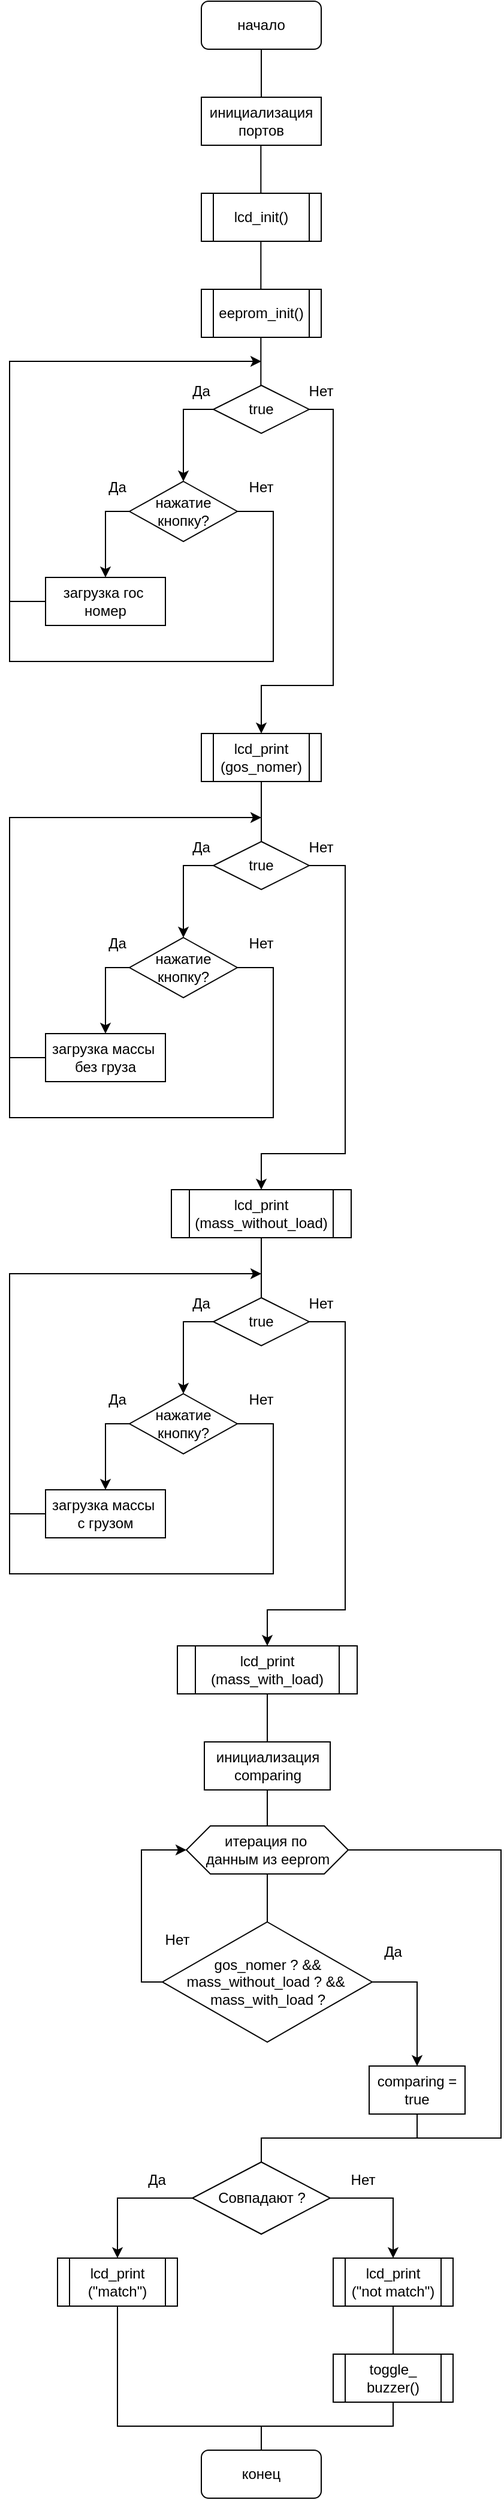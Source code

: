 <mxfile version="25.0.1">
  <diagram name="Page-1" id="Piyuxtv0z_m0I4IsLBtO">
    <mxGraphModel dx="2469" dy="1031" grid="1" gridSize="10" guides="1" tooltips="1" connect="1" arrows="1" fold="1" page="1" pageScale="1" pageWidth="850" pageHeight="1100" math="0" shadow="0">
      <root>
        <mxCell id="0" />
        <mxCell id="1" parent="0" />
        <mxCell id="Qv8TDN7jsbcpcPjiKedL-1" value="начало" style="rounded=1;whiteSpace=wrap;html=1;" vertex="1" parent="1">
          <mxGeometry x="320" y="240" width="100" height="40" as="geometry" />
        </mxCell>
        <mxCell id="Qv8TDN7jsbcpcPjiKedL-2" value="инициализация портов" style="rounded=0;whiteSpace=wrap;html=1;" vertex="1" parent="1">
          <mxGeometry x="320" y="320" width="100" height="40" as="geometry" />
        </mxCell>
        <mxCell id="Qv8TDN7jsbcpcPjiKedL-3" value="lcd_init()" style="shape=process;whiteSpace=wrap;html=1;backgroundOutline=1;" vertex="1" parent="1">
          <mxGeometry x="320" y="400" width="100" height="40" as="geometry" />
        </mxCell>
        <mxCell id="Qv8TDN7jsbcpcPjiKedL-5" value="eeprom_init()" style="shape=process;whiteSpace=wrap;html=1;backgroundOutline=1;" vertex="1" parent="1">
          <mxGeometry x="320" y="480" width="100" height="40" as="geometry" />
        </mxCell>
        <mxCell id="Qv8TDN7jsbcpcPjiKedL-10" style="edgeStyle=orthogonalEdgeStyle;rounded=0;orthogonalLoop=1;jettySize=auto;html=1;exitX=0;exitY=0.5;exitDx=0;exitDy=0;entryX=0.5;entryY=0;entryDx=0;entryDy=0;" edge="1" parent="1" source="Qv8TDN7jsbcpcPjiKedL-6" target="Qv8TDN7jsbcpcPjiKedL-7">
          <mxGeometry relative="1" as="geometry" />
        </mxCell>
        <mxCell id="Qv8TDN7jsbcpcPjiKedL-20" style="edgeStyle=orthogonalEdgeStyle;rounded=0;orthogonalLoop=1;jettySize=auto;html=1;exitX=1;exitY=0.5;exitDx=0;exitDy=0;entryX=0.5;entryY=0;entryDx=0;entryDy=0;" edge="1" parent="1" source="Qv8TDN7jsbcpcPjiKedL-6" target="Qv8TDN7jsbcpcPjiKedL-19">
          <mxGeometry relative="1" as="geometry">
            <Array as="points">
              <mxPoint x="430" y="580" />
              <mxPoint x="430" y="810" />
              <mxPoint x="370" y="810" />
            </Array>
          </mxGeometry>
        </mxCell>
        <mxCell id="Qv8TDN7jsbcpcPjiKedL-6" value="true" style="rhombus;whiteSpace=wrap;html=1;" vertex="1" parent="1">
          <mxGeometry x="330" y="560" width="80" height="40" as="geometry" />
        </mxCell>
        <mxCell id="Qv8TDN7jsbcpcPjiKedL-9" style="edgeStyle=orthogonalEdgeStyle;rounded=0;orthogonalLoop=1;jettySize=auto;html=1;exitX=0;exitY=0.5;exitDx=0;exitDy=0;entryX=0.5;entryY=0;entryDx=0;entryDy=0;" edge="1" parent="1" source="Qv8TDN7jsbcpcPjiKedL-7" target="Qv8TDN7jsbcpcPjiKedL-8">
          <mxGeometry relative="1" as="geometry" />
        </mxCell>
        <mxCell id="Qv8TDN7jsbcpcPjiKedL-7" value="нажатие кнопку?" style="rhombus;whiteSpace=wrap;html=1;" vertex="1" parent="1">
          <mxGeometry x="260" y="640" width="90" height="50" as="geometry" />
        </mxCell>
        <mxCell id="Qv8TDN7jsbcpcPjiKedL-8" value="загрузка гос&amp;nbsp;&lt;div&gt;номер&lt;/div&gt;" style="rounded=0;whiteSpace=wrap;html=1;" vertex="1" parent="1">
          <mxGeometry x="190" y="720" width="100" height="40" as="geometry" />
        </mxCell>
        <mxCell id="Qv8TDN7jsbcpcPjiKedL-15" value="" style="endArrow=none;html=1;rounded=0;entryX=0.5;entryY=1;entryDx=0;entryDy=0;exitX=0.5;exitY=0;exitDx=0;exitDy=0;" edge="1" parent="1" source="Qv8TDN7jsbcpcPjiKedL-2" target="Qv8TDN7jsbcpcPjiKedL-1">
          <mxGeometry width="50" height="50" relative="1" as="geometry">
            <mxPoint x="430" y="480" as="sourcePoint" />
            <mxPoint x="480" y="430" as="targetPoint" />
          </mxGeometry>
        </mxCell>
        <mxCell id="Qv8TDN7jsbcpcPjiKedL-16" value="" style="endArrow=none;html=1;rounded=0;entryX=0.5;entryY=1;entryDx=0;entryDy=0;exitX=0.5;exitY=0;exitDx=0;exitDy=0;" edge="1" parent="1">
          <mxGeometry width="50" height="50" relative="1" as="geometry">
            <mxPoint x="369.66" y="400" as="sourcePoint" />
            <mxPoint x="369.66" y="360" as="targetPoint" />
          </mxGeometry>
        </mxCell>
        <mxCell id="Qv8TDN7jsbcpcPjiKedL-17" value="" style="endArrow=none;html=1;rounded=0;entryX=0.5;entryY=1;entryDx=0;entryDy=0;exitX=0.5;exitY=0;exitDx=0;exitDy=0;" edge="1" parent="1">
          <mxGeometry width="50" height="50" relative="1" as="geometry">
            <mxPoint x="369.66" y="480" as="sourcePoint" />
            <mxPoint x="369.66" y="440" as="targetPoint" />
          </mxGeometry>
        </mxCell>
        <mxCell id="Qv8TDN7jsbcpcPjiKedL-18" value="" style="endArrow=none;html=1;rounded=0;entryX=0.5;entryY=1;entryDx=0;entryDy=0;exitX=0.5;exitY=0;exitDx=0;exitDy=0;" edge="1" parent="1">
          <mxGeometry width="50" height="50" relative="1" as="geometry">
            <mxPoint x="369.66" y="560" as="sourcePoint" />
            <mxPoint x="369.66" y="520" as="targetPoint" />
          </mxGeometry>
        </mxCell>
        <mxCell id="Qv8TDN7jsbcpcPjiKedL-19" value="lcd_print&lt;div&gt;(gos_nomer)&lt;/div&gt;" style="shape=process;whiteSpace=wrap;html=1;backgroundOutline=1;" vertex="1" parent="1">
          <mxGeometry x="320" y="850" width="100" height="40" as="geometry" />
        </mxCell>
        <mxCell id="Qv8TDN7jsbcpcPjiKedL-22" value="" style="endArrow=classic;html=1;rounded=0;exitX=0;exitY=0.5;exitDx=0;exitDy=0;" edge="1" parent="1" source="Qv8TDN7jsbcpcPjiKedL-8">
          <mxGeometry width="50" height="50" relative="1" as="geometry">
            <mxPoint x="410" y="740" as="sourcePoint" />
            <mxPoint x="370" y="540" as="targetPoint" />
            <Array as="points">
              <mxPoint x="160" y="740" />
              <mxPoint x="160" y="640" />
              <mxPoint x="160" y="540" />
              <mxPoint x="190" y="540" />
            </Array>
          </mxGeometry>
        </mxCell>
        <mxCell id="Qv8TDN7jsbcpcPjiKedL-27" value="" style="endArrow=none;html=1;rounded=0;entryX=1;entryY=0.5;entryDx=0;entryDy=0;" edge="1" parent="1" target="Qv8TDN7jsbcpcPjiKedL-7">
          <mxGeometry width="50" height="50" relative="1" as="geometry">
            <mxPoint x="160" y="740" as="sourcePoint" />
            <mxPoint x="460" y="690" as="targetPoint" />
            <Array as="points">
              <mxPoint x="160" y="790" />
              <mxPoint x="380" y="790" />
              <mxPoint x="380" y="665" />
            </Array>
          </mxGeometry>
        </mxCell>
        <mxCell id="Qv8TDN7jsbcpcPjiKedL-28" value="Да" style="text;html=1;align=center;verticalAlign=middle;whiteSpace=wrap;rounded=0;" vertex="1" parent="1">
          <mxGeometry x="220" y="630" width="60" height="30" as="geometry" />
        </mxCell>
        <mxCell id="Qv8TDN7jsbcpcPjiKedL-29" value="Да" style="text;html=1;align=center;verticalAlign=middle;whiteSpace=wrap;rounded=0;" vertex="1" parent="1">
          <mxGeometry x="290" y="550" width="60" height="30" as="geometry" />
        </mxCell>
        <mxCell id="Qv8TDN7jsbcpcPjiKedL-30" value="Нет" style="text;html=1;align=center;verticalAlign=middle;whiteSpace=wrap;rounded=0;" vertex="1" parent="1">
          <mxGeometry x="390" y="550" width="60" height="30" as="geometry" />
        </mxCell>
        <mxCell id="Qv8TDN7jsbcpcPjiKedL-31" value="Нет" style="text;html=1;align=center;verticalAlign=middle;whiteSpace=wrap;rounded=0;" vertex="1" parent="1">
          <mxGeometry x="340" y="630" width="60" height="30" as="geometry" />
        </mxCell>
        <mxCell id="Qv8TDN7jsbcpcPjiKedL-32" style="edgeStyle=orthogonalEdgeStyle;rounded=0;orthogonalLoop=1;jettySize=auto;html=1;exitX=0;exitY=0.5;exitDx=0;exitDy=0;entryX=0.5;entryY=0;entryDx=0;entryDy=0;" edge="1" parent="1" source="Qv8TDN7jsbcpcPjiKedL-34" target="Qv8TDN7jsbcpcPjiKedL-36">
          <mxGeometry relative="1" as="geometry" />
        </mxCell>
        <mxCell id="Qv8TDN7jsbcpcPjiKedL-34" value="true" style="rhombus;whiteSpace=wrap;html=1;" vertex="1" parent="1">
          <mxGeometry x="330" y="940" width="80" height="40" as="geometry" />
        </mxCell>
        <mxCell id="Qv8TDN7jsbcpcPjiKedL-35" style="edgeStyle=orthogonalEdgeStyle;rounded=0;orthogonalLoop=1;jettySize=auto;html=1;exitX=0;exitY=0.5;exitDx=0;exitDy=0;entryX=0.5;entryY=0;entryDx=0;entryDy=0;" edge="1" parent="1" source="Qv8TDN7jsbcpcPjiKedL-36" target="Qv8TDN7jsbcpcPjiKedL-37">
          <mxGeometry relative="1" as="geometry" />
        </mxCell>
        <mxCell id="Qv8TDN7jsbcpcPjiKedL-36" value="нажатие кнопку?" style="rhombus;whiteSpace=wrap;html=1;" vertex="1" parent="1">
          <mxGeometry x="260" y="1020" width="90" height="50" as="geometry" />
        </mxCell>
        <mxCell id="Qv8TDN7jsbcpcPjiKedL-37" value="загрузка массы&amp;nbsp;&lt;div&gt;без груза&lt;/div&gt;" style="rounded=0;whiteSpace=wrap;html=1;" vertex="1" parent="1">
          <mxGeometry x="190" y="1100" width="100" height="40" as="geometry" />
        </mxCell>
        <mxCell id="Qv8TDN7jsbcpcPjiKedL-38" value="lcd_print&lt;div&gt;(mass_without_load)&lt;/div&gt;" style="shape=process;whiteSpace=wrap;html=1;backgroundOutline=1;" vertex="1" parent="1">
          <mxGeometry x="295" y="1230" width="150" height="40" as="geometry" />
        </mxCell>
        <mxCell id="Qv8TDN7jsbcpcPjiKedL-39" value="" style="endArrow=classic;html=1;rounded=0;exitX=0;exitY=0.5;exitDx=0;exitDy=0;" edge="1" parent="1" source="Qv8TDN7jsbcpcPjiKedL-37">
          <mxGeometry width="50" height="50" relative="1" as="geometry">
            <mxPoint x="410" y="1120" as="sourcePoint" />
            <mxPoint x="370" y="920" as="targetPoint" />
            <Array as="points">
              <mxPoint x="160" y="1120" />
              <mxPoint x="160" y="1020" />
              <mxPoint x="160" y="920" />
              <mxPoint x="190" y="920" />
            </Array>
          </mxGeometry>
        </mxCell>
        <mxCell id="Qv8TDN7jsbcpcPjiKedL-40" value="" style="endArrow=none;html=1;rounded=0;entryX=1;entryY=0.5;entryDx=0;entryDy=0;" edge="1" parent="1" target="Qv8TDN7jsbcpcPjiKedL-36">
          <mxGeometry width="50" height="50" relative="1" as="geometry">
            <mxPoint x="160" y="1120" as="sourcePoint" />
            <mxPoint x="460" y="1070" as="targetPoint" />
            <Array as="points">
              <mxPoint x="160" y="1170" />
              <mxPoint x="380" y="1170" />
              <mxPoint x="380" y="1045" />
            </Array>
          </mxGeometry>
        </mxCell>
        <mxCell id="Qv8TDN7jsbcpcPjiKedL-41" value="Да" style="text;html=1;align=center;verticalAlign=middle;whiteSpace=wrap;rounded=0;" vertex="1" parent="1">
          <mxGeometry x="220" y="1010" width="60" height="30" as="geometry" />
        </mxCell>
        <mxCell id="Qv8TDN7jsbcpcPjiKedL-42" value="Да" style="text;html=1;align=center;verticalAlign=middle;whiteSpace=wrap;rounded=0;" vertex="1" parent="1">
          <mxGeometry x="290" y="930" width="60" height="30" as="geometry" />
        </mxCell>
        <mxCell id="Qv8TDN7jsbcpcPjiKedL-43" value="Нет" style="text;html=1;align=center;verticalAlign=middle;whiteSpace=wrap;rounded=0;" vertex="1" parent="1">
          <mxGeometry x="390" y="930" width="60" height="30" as="geometry" />
        </mxCell>
        <mxCell id="Qv8TDN7jsbcpcPjiKedL-44" value="Нет" style="text;html=1;align=center;verticalAlign=middle;whiteSpace=wrap;rounded=0;" vertex="1" parent="1">
          <mxGeometry x="340" y="1010" width="60" height="30" as="geometry" />
        </mxCell>
        <mxCell id="Qv8TDN7jsbcpcPjiKedL-45" value="" style="endArrow=none;html=1;rounded=0;entryX=0.5;entryY=1;entryDx=0;entryDy=0;exitX=0.5;exitY=0;exitDx=0;exitDy=0;" edge="1" parent="1" source="Qv8TDN7jsbcpcPjiKedL-34" target="Qv8TDN7jsbcpcPjiKedL-19">
          <mxGeometry width="50" height="50" relative="1" as="geometry">
            <mxPoint x="390" y="870" as="sourcePoint" />
            <mxPoint x="440" y="820" as="targetPoint" />
          </mxGeometry>
        </mxCell>
        <mxCell id="Qv8TDN7jsbcpcPjiKedL-46" value="" style="endArrow=classic;html=1;rounded=0;exitX=1;exitY=0.5;exitDx=0;exitDy=0;entryX=0.5;entryY=0;entryDx=0;entryDy=0;" edge="1" parent="1" source="Qv8TDN7jsbcpcPjiKedL-34" target="Qv8TDN7jsbcpcPjiKedL-38">
          <mxGeometry width="50" height="50" relative="1" as="geometry">
            <mxPoint x="390" y="1060" as="sourcePoint" />
            <mxPoint x="440" y="1010" as="targetPoint" />
            <Array as="points">
              <mxPoint x="440" y="960" />
              <mxPoint x="440" y="1200" />
              <mxPoint x="370" y="1200" />
            </Array>
          </mxGeometry>
        </mxCell>
        <mxCell id="Qv8TDN7jsbcpcPjiKedL-47" style="edgeStyle=orthogonalEdgeStyle;rounded=0;orthogonalLoop=1;jettySize=auto;html=1;exitX=0;exitY=0.5;exitDx=0;exitDy=0;entryX=0.5;entryY=0;entryDx=0;entryDy=0;" edge="1" parent="1" source="Qv8TDN7jsbcpcPjiKedL-48" target="Qv8TDN7jsbcpcPjiKedL-50">
          <mxGeometry relative="1" as="geometry" />
        </mxCell>
        <mxCell id="Qv8TDN7jsbcpcPjiKedL-48" value="true" style="rhombus;whiteSpace=wrap;html=1;" vertex="1" parent="1">
          <mxGeometry x="330" y="1320" width="80" height="40" as="geometry" />
        </mxCell>
        <mxCell id="Qv8TDN7jsbcpcPjiKedL-49" style="edgeStyle=orthogonalEdgeStyle;rounded=0;orthogonalLoop=1;jettySize=auto;html=1;exitX=0;exitY=0.5;exitDx=0;exitDy=0;entryX=0.5;entryY=0;entryDx=0;entryDy=0;" edge="1" parent="1" source="Qv8TDN7jsbcpcPjiKedL-50" target="Qv8TDN7jsbcpcPjiKedL-51">
          <mxGeometry relative="1" as="geometry" />
        </mxCell>
        <mxCell id="Qv8TDN7jsbcpcPjiKedL-50" value="нажатие кнопку?" style="rhombus;whiteSpace=wrap;html=1;" vertex="1" parent="1">
          <mxGeometry x="260" y="1400" width="90" height="50" as="geometry" />
        </mxCell>
        <mxCell id="Qv8TDN7jsbcpcPjiKedL-51" value="загрузка массы&amp;nbsp;&lt;div&gt;с грузом&lt;/div&gt;" style="rounded=0;whiteSpace=wrap;html=1;" vertex="1" parent="1">
          <mxGeometry x="190" y="1480" width="100" height="40" as="geometry" />
        </mxCell>
        <mxCell id="Qv8TDN7jsbcpcPjiKedL-52" value="lcd_print&lt;div&gt;(mass_with_load)&lt;/div&gt;" style="shape=process;whiteSpace=wrap;html=1;backgroundOutline=1;" vertex="1" parent="1">
          <mxGeometry x="300" y="1610" width="150" height="40" as="geometry" />
        </mxCell>
        <mxCell id="Qv8TDN7jsbcpcPjiKedL-53" value="" style="endArrow=classic;html=1;rounded=0;exitX=0;exitY=0.5;exitDx=0;exitDy=0;" edge="1" parent="1" source="Qv8TDN7jsbcpcPjiKedL-51">
          <mxGeometry width="50" height="50" relative="1" as="geometry">
            <mxPoint x="410" y="1500" as="sourcePoint" />
            <mxPoint x="370" y="1300" as="targetPoint" />
            <Array as="points">
              <mxPoint x="160" y="1500" />
              <mxPoint x="160" y="1400" />
              <mxPoint x="160" y="1300" />
              <mxPoint x="190" y="1300" />
            </Array>
          </mxGeometry>
        </mxCell>
        <mxCell id="Qv8TDN7jsbcpcPjiKedL-54" value="" style="endArrow=none;html=1;rounded=0;entryX=1;entryY=0.5;entryDx=0;entryDy=0;" edge="1" parent="1" target="Qv8TDN7jsbcpcPjiKedL-50">
          <mxGeometry width="50" height="50" relative="1" as="geometry">
            <mxPoint x="160" y="1500" as="sourcePoint" />
            <mxPoint x="460" y="1450" as="targetPoint" />
            <Array as="points">
              <mxPoint x="160" y="1550" />
              <mxPoint x="380" y="1550" />
              <mxPoint x="380" y="1425" />
            </Array>
          </mxGeometry>
        </mxCell>
        <mxCell id="Qv8TDN7jsbcpcPjiKedL-55" value="Да" style="text;html=1;align=center;verticalAlign=middle;whiteSpace=wrap;rounded=0;" vertex="1" parent="1">
          <mxGeometry x="220" y="1390" width="60" height="30" as="geometry" />
        </mxCell>
        <mxCell id="Qv8TDN7jsbcpcPjiKedL-56" value="Да" style="text;html=1;align=center;verticalAlign=middle;whiteSpace=wrap;rounded=0;" vertex="1" parent="1">
          <mxGeometry x="290" y="1310" width="60" height="30" as="geometry" />
        </mxCell>
        <mxCell id="Qv8TDN7jsbcpcPjiKedL-57" value="Нет" style="text;html=1;align=center;verticalAlign=middle;whiteSpace=wrap;rounded=0;" vertex="1" parent="1">
          <mxGeometry x="390" y="1310" width="60" height="30" as="geometry" />
        </mxCell>
        <mxCell id="Qv8TDN7jsbcpcPjiKedL-58" value="Нет" style="text;html=1;align=center;verticalAlign=middle;whiteSpace=wrap;rounded=0;" vertex="1" parent="1">
          <mxGeometry x="340" y="1390" width="60" height="30" as="geometry" />
        </mxCell>
        <mxCell id="Qv8TDN7jsbcpcPjiKedL-59" value="" style="endArrow=classic;html=1;rounded=0;exitX=1;exitY=0.5;exitDx=0;exitDy=0;entryX=0.5;entryY=0;entryDx=0;entryDy=0;" edge="1" parent="1" source="Qv8TDN7jsbcpcPjiKedL-48" target="Qv8TDN7jsbcpcPjiKedL-52">
          <mxGeometry width="50" height="50" relative="1" as="geometry">
            <mxPoint x="390" y="1440" as="sourcePoint" />
            <mxPoint x="440" y="1390" as="targetPoint" />
            <Array as="points">
              <mxPoint x="440" y="1340" />
              <mxPoint x="440" y="1580" />
              <mxPoint x="375" y="1580" />
            </Array>
          </mxGeometry>
        </mxCell>
        <mxCell id="Qv8TDN7jsbcpcPjiKedL-60" value="" style="endArrow=none;html=1;rounded=0;entryX=0.5;entryY=1;entryDx=0;entryDy=0;exitX=0.5;exitY=0;exitDx=0;exitDy=0;" edge="1" parent="1" source="Qv8TDN7jsbcpcPjiKedL-48" target="Qv8TDN7jsbcpcPjiKedL-38">
          <mxGeometry width="50" height="50" relative="1" as="geometry">
            <mxPoint x="400" y="1300" as="sourcePoint" />
            <mxPoint x="450" y="1250" as="targetPoint" />
          </mxGeometry>
        </mxCell>
        <mxCell id="Qv8TDN7jsbcpcPjiKedL-61" value="инициализация&lt;div&gt;comparing&lt;/div&gt;" style="rounded=0;whiteSpace=wrap;html=1;" vertex="1" parent="1">
          <mxGeometry x="322.5" y="1690" width="105" height="40" as="geometry" />
        </mxCell>
        <mxCell id="Qv8TDN7jsbcpcPjiKedL-62" value="" style="endArrow=none;html=1;rounded=0;entryX=0.5;entryY=1;entryDx=0;entryDy=0;exitX=0.5;exitY=0;exitDx=0;exitDy=0;" edge="1" parent="1" source="Qv8TDN7jsbcpcPjiKedL-61" target="Qv8TDN7jsbcpcPjiKedL-52">
          <mxGeometry width="50" height="50" relative="1" as="geometry">
            <mxPoint x="430" y="1630" as="sourcePoint" />
            <mxPoint x="480" y="1580" as="targetPoint" />
          </mxGeometry>
        </mxCell>
        <mxCell id="Qv8TDN7jsbcpcPjiKedL-63" value="итерация по&amp;nbsp;&lt;div&gt;данным из eeprom&lt;/div&gt;" style="shape=hexagon;perimeter=hexagonPerimeter2;whiteSpace=wrap;html=1;fixedSize=1;" vertex="1" parent="1">
          <mxGeometry x="307.5" y="1760" width="135" height="40" as="geometry" />
        </mxCell>
        <mxCell id="Qv8TDN7jsbcpcPjiKedL-64" value="" style="endArrow=none;html=1;rounded=0;entryX=0.5;entryY=1;entryDx=0;entryDy=0;exitX=0.5;exitY=0;exitDx=0;exitDy=0;" edge="1" parent="1" source="Qv8TDN7jsbcpcPjiKedL-63" target="Qv8TDN7jsbcpcPjiKedL-61">
          <mxGeometry width="50" height="50" relative="1" as="geometry">
            <mxPoint x="400" y="1770" as="sourcePoint" />
            <mxPoint x="450" y="1720" as="targetPoint" />
          </mxGeometry>
        </mxCell>
        <mxCell id="Qv8TDN7jsbcpcPjiKedL-65" value="gos_nomer ? &amp;amp;&amp;amp;&lt;br&gt;mass_without_load ? &amp;amp;&amp;amp;&amp;nbsp;&lt;br&gt;mass_with_load ?" style="rhombus;whiteSpace=wrap;html=1;" vertex="1" parent="1">
          <mxGeometry x="287.5" y="1840" width="175" height="100" as="geometry" />
        </mxCell>
        <mxCell id="Qv8TDN7jsbcpcPjiKedL-66" value="" style="endArrow=none;html=1;rounded=0;entryX=0.5;entryY=1;entryDx=0;entryDy=0;exitX=0.5;exitY=0;exitDx=0;exitDy=0;" edge="1" parent="1" source="Qv8TDN7jsbcpcPjiKedL-65" target="Qv8TDN7jsbcpcPjiKedL-63">
          <mxGeometry width="50" height="50" relative="1" as="geometry">
            <mxPoint x="390" y="1860" as="sourcePoint" />
            <mxPoint x="440" y="1810" as="targetPoint" />
          </mxGeometry>
        </mxCell>
        <mxCell id="Qv8TDN7jsbcpcPjiKedL-67" value="comparing = true" style="rounded=0;whiteSpace=wrap;html=1;" vertex="1" parent="1">
          <mxGeometry x="460" y="1960" width="80" height="40" as="geometry" />
        </mxCell>
        <mxCell id="Qv8TDN7jsbcpcPjiKedL-70" value="" style="endArrow=classic;html=1;rounded=0;exitX=0;exitY=0.5;exitDx=0;exitDy=0;entryX=0;entryY=0.5;entryDx=0;entryDy=0;" edge="1" parent="1" source="Qv8TDN7jsbcpcPjiKedL-65" target="Qv8TDN7jsbcpcPjiKedL-63">
          <mxGeometry width="50" height="50" relative="1" as="geometry">
            <mxPoint x="330" y="1910" as="sourcePoint" />
            <mxPoint x="380" y="1860" as="targetPoint" />
            <Array as="points">
              <mxPoint x="270" y="1890" />
              <mxPoint x="270" y="1780" />
            </Array>
          </mxGeometry>
        </mxCell>
        <mxCell id="Qv8TDN7jsbcpcPjiKedL-71" value="Совпадают ?" style="rhombus;whiteSpace=wrap;html=1;" vertex="1" parent="1">
          <mxGeometry x="312.5" y="2040" width="115" height="60" as="geometry" />
        </mxCell>
        <mxCell id="Qv8TDN7jsbcpcPjiKedL-73" value="" style="endArrow=none;html=1;rounded=0;exitX=1;exitY=0.5;exitDx=0;exitDy=0;entryX=0.5;entryY=0;entryDx=0;entryDy=0;" edge="1" parent="1" source="Qv8TDN7jsbcpcPjiKedL-63" target="Qv8TDN7jsbcpcPjiKedL-71">
          <mxGeometry width="50" height="50" relative="1" as="geometry">
            <mxPoint x="440" y="1940" as="sourcePoint" />
            <mxPoint x="370" y="2020" as="targetPoint" />
            <Array as="points">
              <mxPoint x="570" y="1780" />
              <mxPoint x="570" y="2020" />
              <mxPoint x="370" y="2020" />
            </Array>
          </mxGeometry>
        </mxCell>
        <mxCell id="Qv8TDN7jsbcpcPjiKedL-75" value="" style="endArrow=none;html=1;rounded=0;entryX=0.5;entryY=1;entryDx=0;entryDy=0;" edge="1" parent="1" target="Qv8TDN7jsbcpcPjiKedL-67">
          <mxGeometry width="50" height="50" relative="1" as="geometry">
            <mxPoint x="500" y="2020" as="sourcePoint" />
            <mxPoint x="530" y="1980" as="targetPoint" />
          </mxGeometry>
        </mxCell>
        <mxCell id="Qv8TDN7jsbcpcPjiKedL-76" value="" style="endArrow=classic;html=1;rounded=0;exitX=1;exitY=0.5;exitDx=0;exitDy=0;entryX=0.5;entryY=0;entryDx=0;entryDy=0;" edge="1" parent="1" source="Qv8TDN7jsbcpcPjiKedL-65" target="Qv8TDN7jsbcpcPjiKedL-67">
          <mxGeometry width="50" height="50" relative="1" as="geometry">
            <mxPoint x="510" y="1930" as="sourcePoint" />
            <mxPoint x="560" y="1880" as="targetPoint" />
            <Array as="points">
              <mxPoint x="500" y="1890" />
            </Array>
          </mxGeometry>
        </mxCell>
        <mxCell id="Qv8TDN7jsbcpcPjiKedL-77" value="Да" style="text;html=1;align=center;verticalAlign=middle;whiteSpace=wrap;rounded=0;" vertex="1" parent="1">
          <mxGeometry x="450" y="1850" width="60" height="30" as="geometry" />
        </mxCell>
        <mxCell id="Qv8TDN7jsbcpcPjiKedL-78" value="Нет" style="text;html=1;align=center;verticalAlign=middle;whiteSpace=wrap;rounded=0;" vertex="1" parent="1">
          <mxGeometry x="270" y="1840" width="60" height="30" as="geometry" />
        </mxCell>
        <mxCell id="Qv8TDN7jsbcpcPjiKedL-79" value="lcd_print&lt;div&gt;(&quot;match&quot;)&lt;/div&gt;" style="shape=process;whiteSpace=wrap;html=1;backgroundOutline=1;" vertex="1" parent="1">
          <mxGeometry x="200" y="2120" width="100" height="40" as="geometry" />
        </mxCell>
        <mxCell id="Qv8TDN7jsbcpcPjiKedL-80" value="lcd_print&lt;div&gt;(&quot;not match&quot;)&lt;/div&gt;" style="shape=process;whiteSpace=wrap;html=1;backgroundOutline=1;" vertex="1" parent="1">
          <mxGeometry x="430" y="2120" width="100" height="40" as="geometry" />
        </mxCell>
        <mxCell id="Qv8TDN7jsbcpcPjiKedL-81" value="toggle_&lt;div&gt;buzzer()&lt;/div&gt;" style="shape=process;whiteSpace=wrap;html=1;backgroundOutline=1;" vertex="1" parent="1">
          <mxGeometry x="430" y="2200" width="100" height="40" as="geometry" />
        </mxCell>
        <mxCell id="Qv8TDN7jsbcpcPjiKedL-84" value="" style="endArrow=classic;html=1;rounded=0;exitX=0;exitY=0.5;exitDx=0;exitDy=0;entryX=0.5;entryY=0;entryDx=0;entryDy=0;" edge="1" parent="1" source="Qv8TDN7jsbcpcPjiKedL-71" target="Qv8TDN7jsbcpcPjiKedL-79">
          <mxGeometry width="50" height="50" relative="1" as="geometry">
            <mxPoint x="300" y="2130" as="sourcePoint" />
            <mxPoint x="350" y="2080" as="targetPoint" />
            <Array as="points">
              <mxPoint x="250" y="2070" />
            </Array>
          </mxGeometry>
        </mxCell>
        <mxCell id="Qv8TDN7jsbcpcPjiKedL-85" value="" style="endArrow=classic;html=1;rounded=0;exitX=1;exitY=0.5;exitDx=0;exitDy=0;entryX=0.5;entryY=0;entryDx=0;entryDy=0;" edge="1" parent="1" source="Qv8TDN7jsbcpcPjiKedL-71" target="Qv8TDN7jsbcpcPjiKedL-80">
          <mxGeometry width="50" height="50" relative="1" as="geometry">
            <mxPoint x="460" y="2150" as="sourcePoint" />
            <mxPoint x="510" y="2100" as="targetPoint" />
            <Array as="points">
              <mxPoint x="480" y="2070" />
            </Array>
          </mxGeometry>
        </mxCell>
        <mxCell id="Qv8TDN7jsbcpcPjiKedL-86" value="" style="endArrow=none;html=1;rounded=0;entryX=0.5;entryY=1;entryDx=0;entryDy=0;exitX=0.5;exitY=0;exitDx=0;exitDy=0;" edge="1" parent="1" source="Qv8TDN7jsbcpcPjiKedL-81" target="Qv8TDN7jsbcpcPjiKedL-80">
          <mxGeometry width="50" height="50" relative="1" as="geometry">
            <mxPoint x="440" y="2230" as="sourcePoint" />
            <mxPoint x="490" y="2180" as="targetPoint" />
          </mxGeometry>
        </mxCell>
        <mxCell id="Qv8TDN7jsbcpcPjiKedL-87" value="конец" style="rounded=1;whiteSpace=wrap;html=1;" vertex="1" parent="1">
          <mxGeometry x="320" y="2280" width="100" height="40" as="geometry" />
        </mxCell>
        <mxCell id="Qv8TDN7jsbcpcPjiKedL-88" value="" style="endArrow=none;html=1;rounded=0;entryX=0.5;entryY=1;entryDx=0;entryDy=0;exitX=0.5;exitY=0;exitDx=0;exitDy=0;" edge="1" parent="1" source="Qv8TDN7jsbcpcPjiKedL-87" target="Qv8TDN7jsbcpcPjiKedL-81">
          <mxGeometry width="50" height="50" relative="1" as="geometry">
            <mxPoint x="340" y="2250" as="sourcePoint" />
            <mxPoint x="390" y="2200" as="targetPoint" />
            <Array as="points">
              <mxPoint x="370" y="2260" />
              <mxPoint x="480" y="2260" />
            </Array>
          </mxGeometry>
        </mxCell>
        <mxCell id="Qv8TDN7jsbcpcPjiKedL-89" value="" style="endArrow=none;html=1;rounded=0;entryX=0.5;entryY=1;entryDx=0;entryDy=0;" edge="1" parent="1" target="Qv8TDN7jsbcpcPjiKedL-79">
          <mxGeometry width="50" height="50" relative="1" as="geometry">
            <mxPoint x="370" y="2260" as="sourcePoint" />
            <mxPoint x="390" y="2200" as="targetPoint" />
            <Array as="points">
              <mxPoint x="250" y="2260" />
            </Array>
          </mxGeometry>
        </mxCell>
        <mxCell id="Qv8TDN7jsbcpcPjiKedL-90" value="Да" style="text;html=1;align=center;verticalAlign=middle;whiteSpace=wrap;rounded=0;" vertex="1" parent="1">
          <mxGeometry x="252.5" y="2040" width="60" height="30" as="geometry" />
        </mxCell>
        <mxCell id="Qv8TDN7jsbcpcPjiKedL-91" value="Нет" style="text;html=1;align=center;verticalAlign=middle;whiteSpace=wrap;rounded=0;" vertex="1" parent="1">
          <mxGeometry x="425" y="2040" width="60" height="30" as="geometry" />
        </mxCell>
      </root>
    </mxGraphModel>
  </diagram>
</mxfile>
